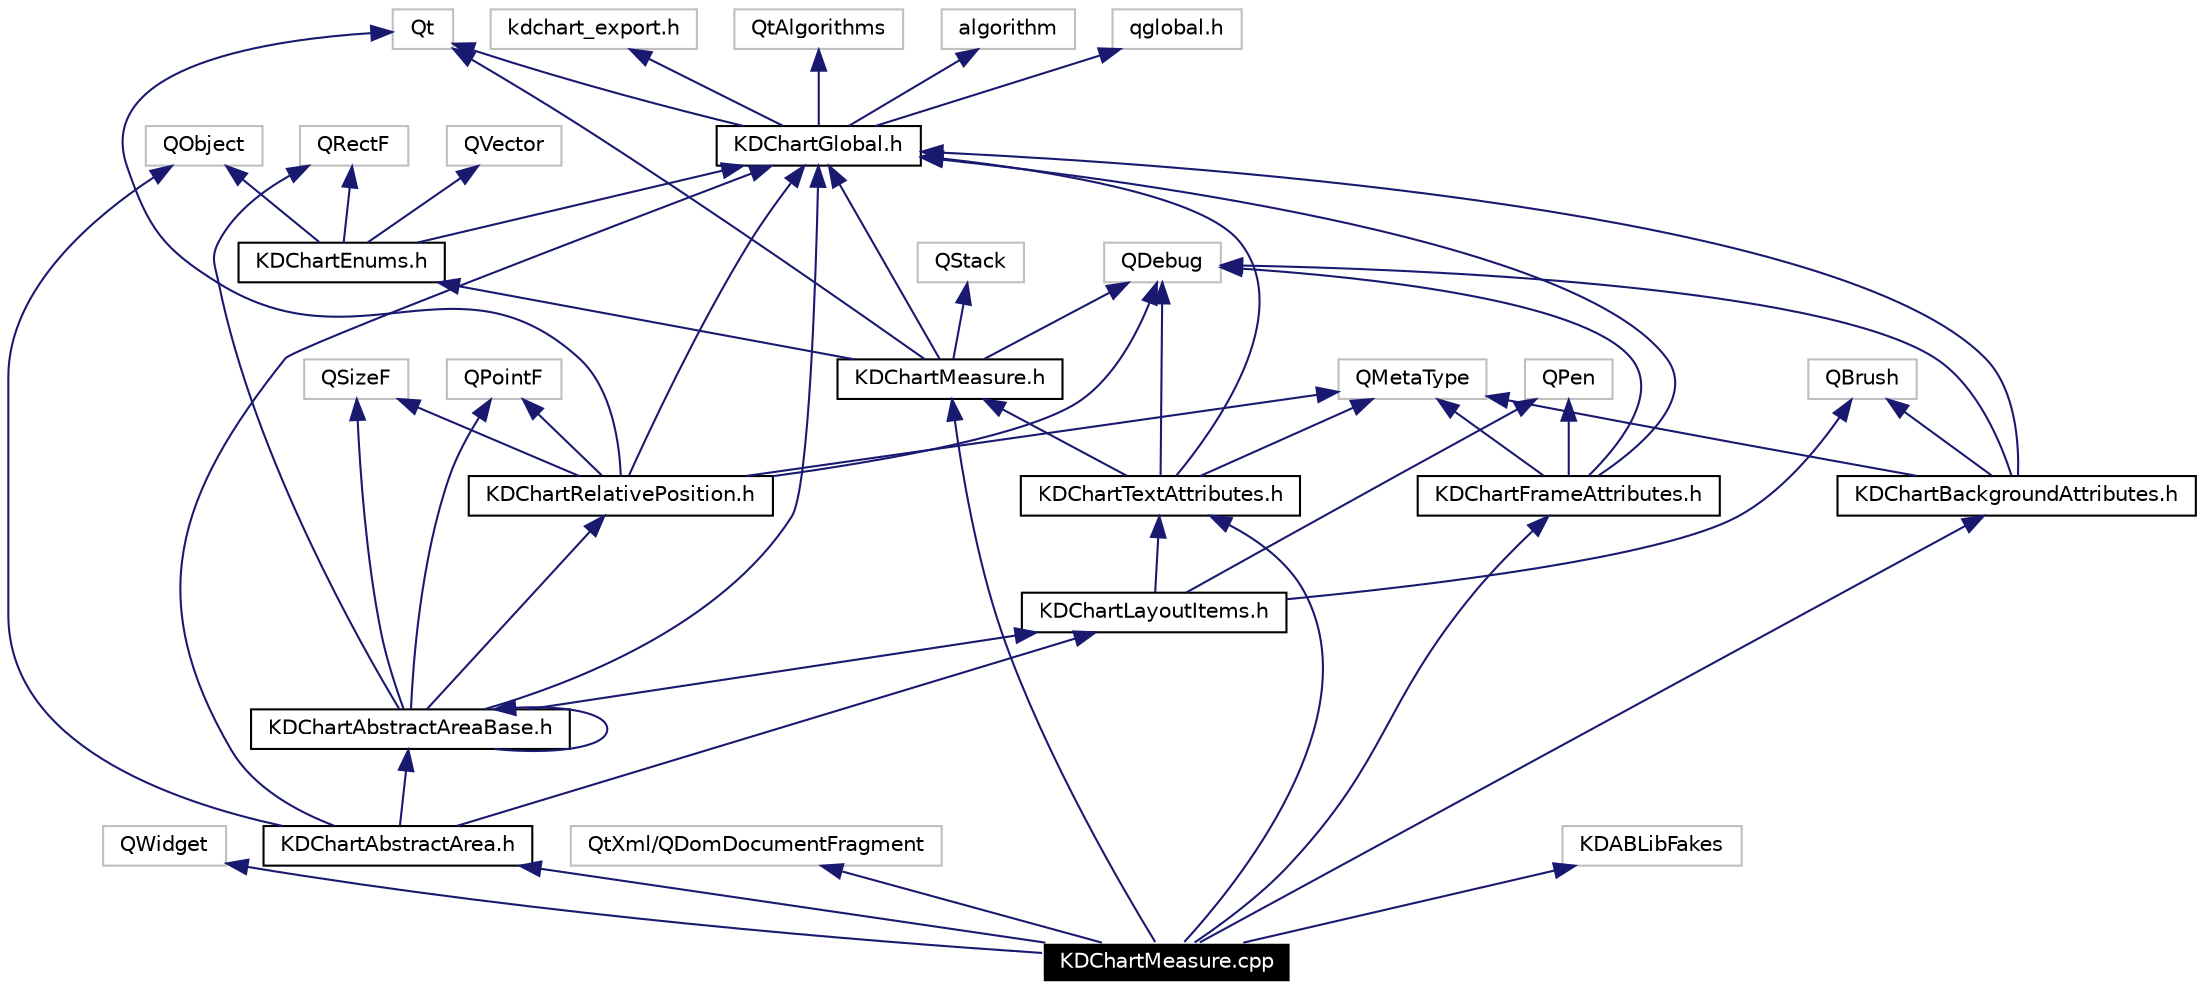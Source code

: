 digraph G
{
  edge [fontname="Helvetica",fontsize=10,labelfontname="Helvetica",labelfontsize=10];
  node [fontname="Helvetica",fontsize=10,shape=record];
  Node2217 [label="KDChartMeasure.cpp",height=0.2,width=0.4,color="white", fillcolor="black", style="filled" fontcolor="white"];
  Node2218 -> Node2217 [dir=back,color="midnightblue",fontsize=10,style="solid",fontname="Helvetica"];
  Node2218 [label="QWidget",height=0.2,width=0.4,color="grey75"];
  Node2219 -> Node2217 [dir=back,color="midnightblue",fontsize=10,style="solid",fontname="Helvetica"];
  Node2219 [label="KDChartMeasure.h",height=0.2,width=0.4,color="black",URL="$_k_d_chart_measure_8h.html"];
  Node2220 -> Node2219 [dir=back,color="midnightblue",fontsize=10,style="solid",fontname="Helvetica"];
  Node2220 [label="QDebug",height=0.2,width=0.4,color="grey75"];
  Node2221 -> Node2219 [dir=back,color="midnightblue",fontsize=10,style="solid",fontname="Helvetica"];
  Node2221 [label="Qt",height=0.2,width=0.4,color="grey75"];
  Node2222 -> Node2219 [dir=back,color="midnightblue",fontsize=10,style="solid",fontname="Helvetica"];
  Node2222 [label="QStack",height=0.2,width=0.4,color="grey75"];
  Node2223 -> Node2219 [dir=back,color="midnightblue",fontsize=10,style="solid",fontname="Helvetica"];
  Node2223 [label="KDChartGlobal.h",height=0.2,width=0.4,color="black",URL="$_k_d_chart_global_8h.html"];
  Node2224 -> Node2223 [dir=back,color="midnightblue",fontsize=10,style="solid",fontname="Helvetica"];
  Node2224 [label="qglobal.h",height=0.2,width=0.4,color="grey75"];
  Node2225 -> Node2223 [dir=back,color="midnightblue",fontsize=10,style="solid",fontname="Helvetica"];
  Node2225 [label="kdchart_export.h",height=0.2,width=0.4,color="grey75"];
  Node2226 -> Node2223 [dir=back,color="midnightblue",fontsize=10,style="solid",fontname="Helvetica"];
  Node2226 [label="QtAlgorithms",height=0.2,width=0.4,color="grey75"];
  Node2227 -> Node2223 [dir=back,color="midnightblue",fontsize=10,style="solid",fontname="Helvetica"];
  Node2227 [label="algorithm",height=0.2,width=0.4,color="grey75"];
  Node2221 -> Node2223 [dir=back,color="midnightblue",fontsize=10,style="solid",fontname="Helvetica"];
  Node2228 -> Node2219 [dir=back,color="midnightblue",fontsize=10,style="solid",fontname="Helvetica"];
  Node2228 [label="KDChartEnums.h",height=0.2,width=0.4,color="black",URL="$_k_d_chart_enums_8h.html"];
  Node2223 -> Node2228 [dir=back,color="midnightblue",fontsize=10,style="solid",fontname="Helvetica"];
  Node2229 -> Node2228 [dir=back,color="midnightblue",fontsize=10,style="solid",fontname="Helvetica"];
  Node2229 [label="QRectF",height=0.2,width=0.4,color="grey75"];
  Node2230 -> Node2228 [dir=back,color="midnightblue",fontsize=10,style="solid",fontname="Helvetica"];
  Node2230 [label="QObject",height=0.2,width=0.4,color="grey75"];
  Node2231 -> Node2228 [dir=back,color="midnightblue",fontsize=10,style="solid",fontname="Helvetica"];
  Node2231 [label="QVector",height=0.2,width=0.4,color="grey75"];
  Node2232 -> Node2217 [dir=back,color="midnightblue",fontsize=10,style="solid",fontname="Helvetica"];
  Node2232 [label="QtXml/QDomDocumentFragment",height=0.2,width=0.4,color="grey75"];
  Node2233 -> Node2217 [dir=back,color="midnightblue",fontsize=10,style="solid",fontname="Helvetica"];
  Node2233 [label="KDChartAbstractArea.h",height=0.2,width=0.4,color="black",URL="$_k_d_chart_abstract_area_8h.html"];
  Node2230 -> Node2233 [dir=back,color="midnightblue",fontsize=10,style="solid",fontname="Helvetica"];
  Node2223 -> Node2233 [dir=back,color="midnightblue",fontsize=10,style="solid",fontname="Helvetica"];
  Node2234 -> Node2233 [dir=back,color="midnightblue",fontsize=10,style="solid",fontname="Helvetica"];
  Node2234 [label="KDChartAbstractAreaBase.h",height=0.2,width=0.4,color="black",URL="$_k_d_chart_abstract_area_base_8h.html"];
  Node2235 -> Node2234 [dir=back,color="midnightblue",fontsize=10,style="solid",fontname="Helvetica"];
  Node2235 [label="QPointF",height=0.2,width=0.4,color="grey75"];
  Node2236 -> Node2234 [dir=back,color="midnightblue",fontsize=10,style="solid",fontname="Helvetica"];
  Node2236 [label="QSizeF",height=0.2,width=0.4,color="grey75"];
  Node2229 -> Node2234 [dir=back,color="midnightblue",fontsize=10,style="solid",fontname="Helvetica"];
  Node2223 -> Node2234 [dir=back,color="midnightblue",fontsize=10,style="solid",fontname="Helvetica"];
  Node2237 -> Node2234 [dir=back,color="midnightblue",fontsize=10,style="solid",fontname="Helvetica"];
  Node2237 [label="KDChartLayoutItems.h",height=0.2,width=0.4,color="black",URL="$_k_d_chart_layout_items_8h.html"];
  Node2238 -> Node2237 [dir=back,color="midnightblue",fontsize=10,style="solid",fontname="Helvetica"];
  Node2238 [label="QBrush",height=0.2,width=0.4,color="grey75"];
  Node2243 -> Node2237 [dir=back,color="midnightblue",fontsize=10,style="solid",fontname="Helvetica"];
  Node2243 [label="QPen",height=0.2,width=0.4,color="grey75"];
  Node2244 -> Node2237 [dir=back,color="midnightblue",fontsize=10,style="solid",fontname="Helvetica"];
  Node2244 [label="KDChartTextAttributes.h",height=0.2,width=0.4,color="black",URL="$_k_d_chart_text_attributes_8h.html"];
  Node2220 -> Node2244 [dir=back,color="midnightblue",fontsize=10,style="solid",fontname="Helvetica"];
  Node2245 -> Node2244 [dir=back,color="midnightblue",fontsize=10,style="solid",fontname="Helvetica"];
  Node2245 [label="QMetaType",height=0.2,width=0.4,color="grey75"];
  Node2223 -> Node2244 [dir=back,color="midnightblue",fontsize=10,style="solid",fontname="Helvetica"];
  Node2219 -> Node2244 [dir=back,color="midnightblue",fontsize=10,style="solid",fontname="Helvetica"];
  Node2247 -> Node2234 [dir=back,color="midnightblue",fontsize=10,style="solid",fontname="Helvetica"];
  Node2247 [label="KDChartRelativePosition.h",height=0.2,width=0.4,color="black",URL="$_k_d_chart_relative_position_8h.html"];
  Node2220 -> Node2247 [dir=back,color="midnightblue",fontsize=10,style="solid",fontname="Helvetica"];
  Node2245 -> Node2247 [dir=back,color="midnightblue",fontsize=10,style="solid",fontname="Helvetica"];
  Node2221 -> Node2247 [dir=back,color="midnightblue",fontsize=10,style="solid",fontname="Helvetica"];
  Node2235 -> Node2247 [dir=back,color="midnightblue",fontsize=10,style="solid",fontname="Helvetica"];
  Node2236 -> Node2247 [dir=back,color="midnightblue",fontsize=10,style="solid",fontname="Helvetica"];
  Node2223 -> Node2247 [dir=back,color="midnightblue",fontsize=10,style="solid",fontname="Helvetica"];
  Node2234 -> Node2234 [dir=back,color="midnightblue",fontsize=10,style="solid",fontname="Helvetica"];
  Node2237 -> Node2233 [dir=back,color="midnightblue",fontsize=10,style="solid",fontname="Helvetica"];
  Node2244 -> Node2217 [dir=back,color="midnightblue",fontsize=10,style="solid",fontname="Helvetica"];
  Node2248 -> Node2217 [dir=back,color="midnightblue",fontsize=10,style="solid",fontname="Helvetica"];
  Node2248 [label="KDChartFrameAttributes.h",height=0.2,width=0.4,color="black",URL="$_k_d_chart_frame_attributes_8h.html"];
  Node2220 -> Node2248 [dir=back,color="midnightblue",fontsize=10,style="solid",fontname="Helvetica"];
  Node2245 -> Node2248 [dir=back,color="midnightblue",fontsize=10,style="solid",fontname="Helvetica"];
  Node2243 -> Node2248 [dir=back,color="midnightblue",fontsize=10,style="solid",fontname="Helvetica"];
  Node2223 -> Node2248 [dir=back,color="midnightblue",fontsize=10,style="solid",fontname="Helvetica"];
  Node2249 -> Node2217 [dir=back,color="midnightblue",fontsize=10,style="solid",fontname="Helvetica"];
  Node2249 [label="KDChartBackgroundAttributes.h",height=0.2,width=0.4,color="black",URL="$_k_d_chart_background_attributes_8h.html"];
  Node2220 -> Node2249 [dir=back,color="midnightblue",fontsize=10,style="solid",fontname="Helvetica"];
  Node2245 -> Node2249 [dir=back,color="midnightblue",fontsize=10,style="solid",fontname="Helvetica"];
  Node2238 -> Node2249 [dir=back,color="midnightblue",fontsize=10,style="solid",fontname="Helvetica"];
  Node2223 -> Node2249 [dir=back,color="midnightblue",fontsize=10,style="solid",fontname="Helvetica"];
  Node2250 -> Node2217 [dir=back,color="midnightblue",fontsize=10,style="solid",fontname="Helvetica"];
  Node2250 [label="KDABLibFakes",height=0.2,width=0.4,color="grey75"];
}
